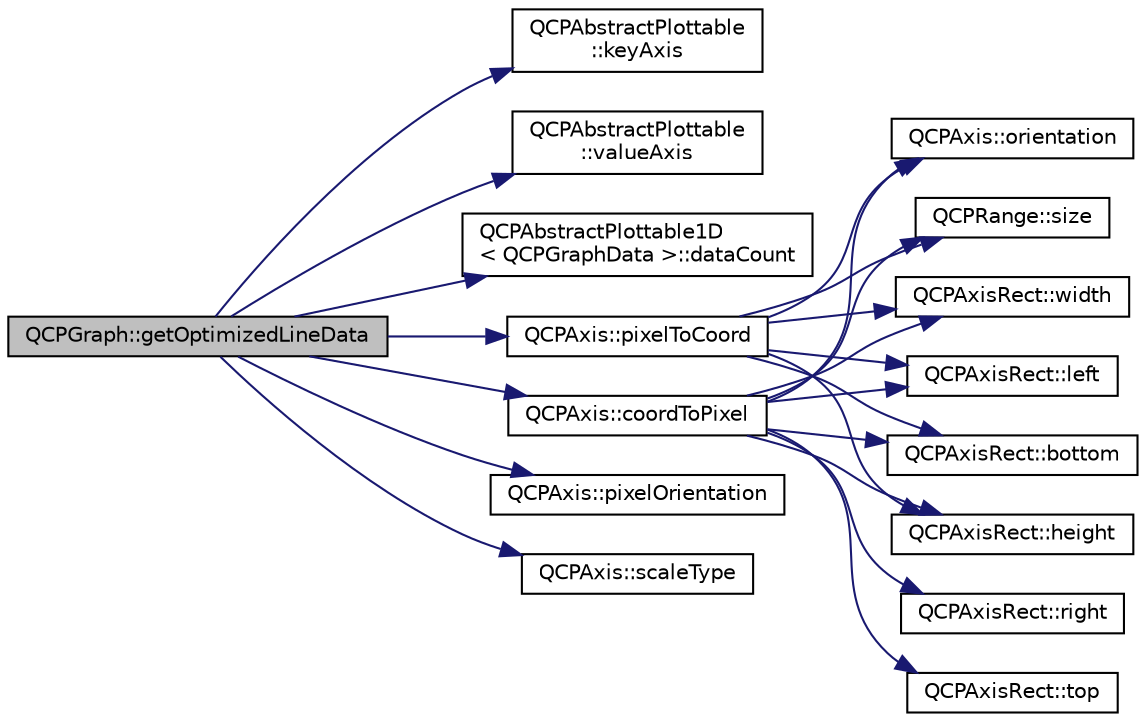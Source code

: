 digraph "QCPGraph::getOptimizedLineData"
{
  edge [fontname="Helvetica",fontsize="10",labelfontname="Helvetica",labelfontsize="10"];
  node [fontname="Helvetica",fontsize="10",shape=record];
  rankdir="LR";
  Node417 [label="QCPGraph::getOptimizedLineData",height=0.2,width=0.4,color="black", fillcolor="grey75", style="filled", fontcolor="black"];
  Node417 -> Node418 [color="midnightblue",fontsize="10",style="solid",fontname="Helvetica"];
  Node418 [label="QCPAbstractPlottable\l::keyAxis",height=0.2,width=0.4,color="black", fillcolor="white", style="filled",URL="$class_q_c_p_abstract_plottable.html#a2cdd6f0dd5e9a979037f86b4000d9cfe"];
  Node417 -> Node419 [color="midnightblue",fontsize="10",style="solid",fontname="Helvetica"];
  Node419 [label="QCPAbstractPlottable\l::valueAxis",height=0.2,width=0.4,color="black", fillcolor="white", style="filled",URL="$class_q_c_p_abstract_plottable.html#af47809a644a68ffd955fb30b01fb4f2f"];
  Node417 -> Node420 [color="midnightblue",fontsize="10",style="solid",fontname="Helvetica"];
  Node420 [label="QCPAbstractPlottable1D\l\< QCPGraphData \>::dataCount",height=0.2,width=0.4,color="black", fillcolor="white", style="filled",URL="$class_q_c_p_abstract_plottable1_d.html#ab5dd99e4f1621e7dbd63438e0b02984e"];
  Node417 -> Node421 [color="midnightblue",fontsize="10",style="solid",fontname="Helvetica"];
  Node421 [label="QCPAxis::coordToPixel",height=0.2,width=0.4,color="black", fillcolor="white", style="filled",URL="$class_q_c_p_axis.html#af15d1b3a7f7e9b53d759d3ccff1fe4b4"];
  Node421 -> Node422 [color="midnightblue",fontsize="10",style="solid",fontname="Helvetica"];
  Node422 [label="QCPAxis::orientation",height=0.2,width=0.4,color="black", fillcolor="white", style="filled",URL="$class_q_c_p_axis.html#ab988ef4538e2655bb77bd138189cd42e"];
  Node421 -> Node423 [color="midnightblue",fontsize="10",style="solid",fontname="Helvetica"];
  Node423 [label="QCPRange::size",height=0.2,width=0.4,color="black", fillcolor="white", style="filled",URL="$class_q_c_p_range.html#a62326e7cc4316b96df6a60813230e63f"];
  Node421 -> Node424 [color="midnightblue",fontsize="10",style="solid",fontname="Helvetica"];
  Node424 [label="QCPAxisRect::width",height=0.2,width=0.4,color="black", fillcolor="white", style="filled",URL="$class_q_c_p_axis_rect.html#a204645398a4f9d0b0189385c7c2cfb91"];
  Node421 -> Node425 [color="midnightblue",fontsize="10",style="solid",fontname="Helvetica"];
  Node425 [label="QCPAxisRect::left",height=0.2,width=0.4,color="black", fillcolor="white", style="filled",URL="$class_q_c_p_axis_rect.html#afb4a3de02046b20b9310bdb8fca781c3"];
  Node421 -> Node426 [color="midnightblue",fontsize="10",style="solid",fontname="Helvetica"];
  Node426 [label="QCPAxisRect::right",height=0.2,width=0.4,color="black", fillcolor="white", style="filled",URL="$class_q_c_p_axis_rect.html#a3f819d4a1b2193723d1fdafc573eea10"];
  Node421 -> Node427 [color="midnightblue",fontsize="10",style="solid",fontname="Helvetica"];
  Node427 [label="QCPAxisRect::bottom",height=0.2,width=0.4,color="black", fillcolor="white", style="filled",URL="$class_q_c_p_axis_rect.html#acefdf1abaa8a8ab681e906cc2be9581e"];
  Node421 -> Node428 [color="midnightblue",fontsize="10",style="solid",fontname="Helvetica"];
  Node428 [label="QCPAxisRect::height",height=0.2,width=0.4,color="black", fillcolor="white", style="filled",URL="$class_q_c_p_axis_rect.html#acc4377809e79d9a089ab790f39429b0d"];
  Node421 -> Node429 [color="midnightblue",fontsize="10",style="solid",fontname="Helvetica"];
  Node429 [label="QCPAxisRect::top",height=0.2,width=0.4,color="black", fillcolor="white", style="filled",URL="$class_q_c_p_axis_rect.html#a45dbad181cbb9f09d068dbb76c817c95"];
  Node417 -> Node430 [color="midnightblue",fontsize="10",style="solid",fontname="Helvetica"];
  Node430 [label="QCPAxis::pixelOrientation",height=0.2,width=0.4,color="black", fillcolor="white", style="filled",URL="$class_q_c_p_axis.html#a45c45bed7e5666683b8d56afa66fa51f"];
  Node417 -> Node431 [color="midnightblue",fontsize="10",style="solid",fontname="Helvetica"];
  Node431 [label="QCPAxis::pixelToCoord",height=0.2,width=0.4,color="black", fillcolor="white", style="filled",URL="$class_q_c_p_axis.html#a536ef8f624cac59b6b6fdcb495723c57"];
  Node431 -> Node422 [color="midnightblue",fontsize="10",style="solid",fontname="Helvetica"];
  Node431 -> Node425 [color="midnightblue",fontsize="10",style="solid",fontname="Helvetica"];
  Node431 -> Node424 [color="midnightblue",fontsize="10",style="solid",fontname="Helvetica"];
  Node431 -> Node423 [color="midnightblue",fontsize="10",style="solid",fontname="Helvetica"];
  Node431 -> Node427 [color="midnightblue",fontsize="10",style="solid",fontname="Helvetica"];
  Node431 -> Node428 [color="midnightblue",fontsize="10",style="solid",fontname="Helvetica"];
  Node417 -> Node432 [color="midnightblue",fontsize="10",style="solid",fontname="Helvetica"];
  Node432 [label="QCPAxis::scaleType",height=0.2,width=0.4,color="black", fillcolor="white", style="filled",URL="$class_q_c_p_axis.html#ad23e9ad97b44e9aeaf4fab8904280098"];
}
